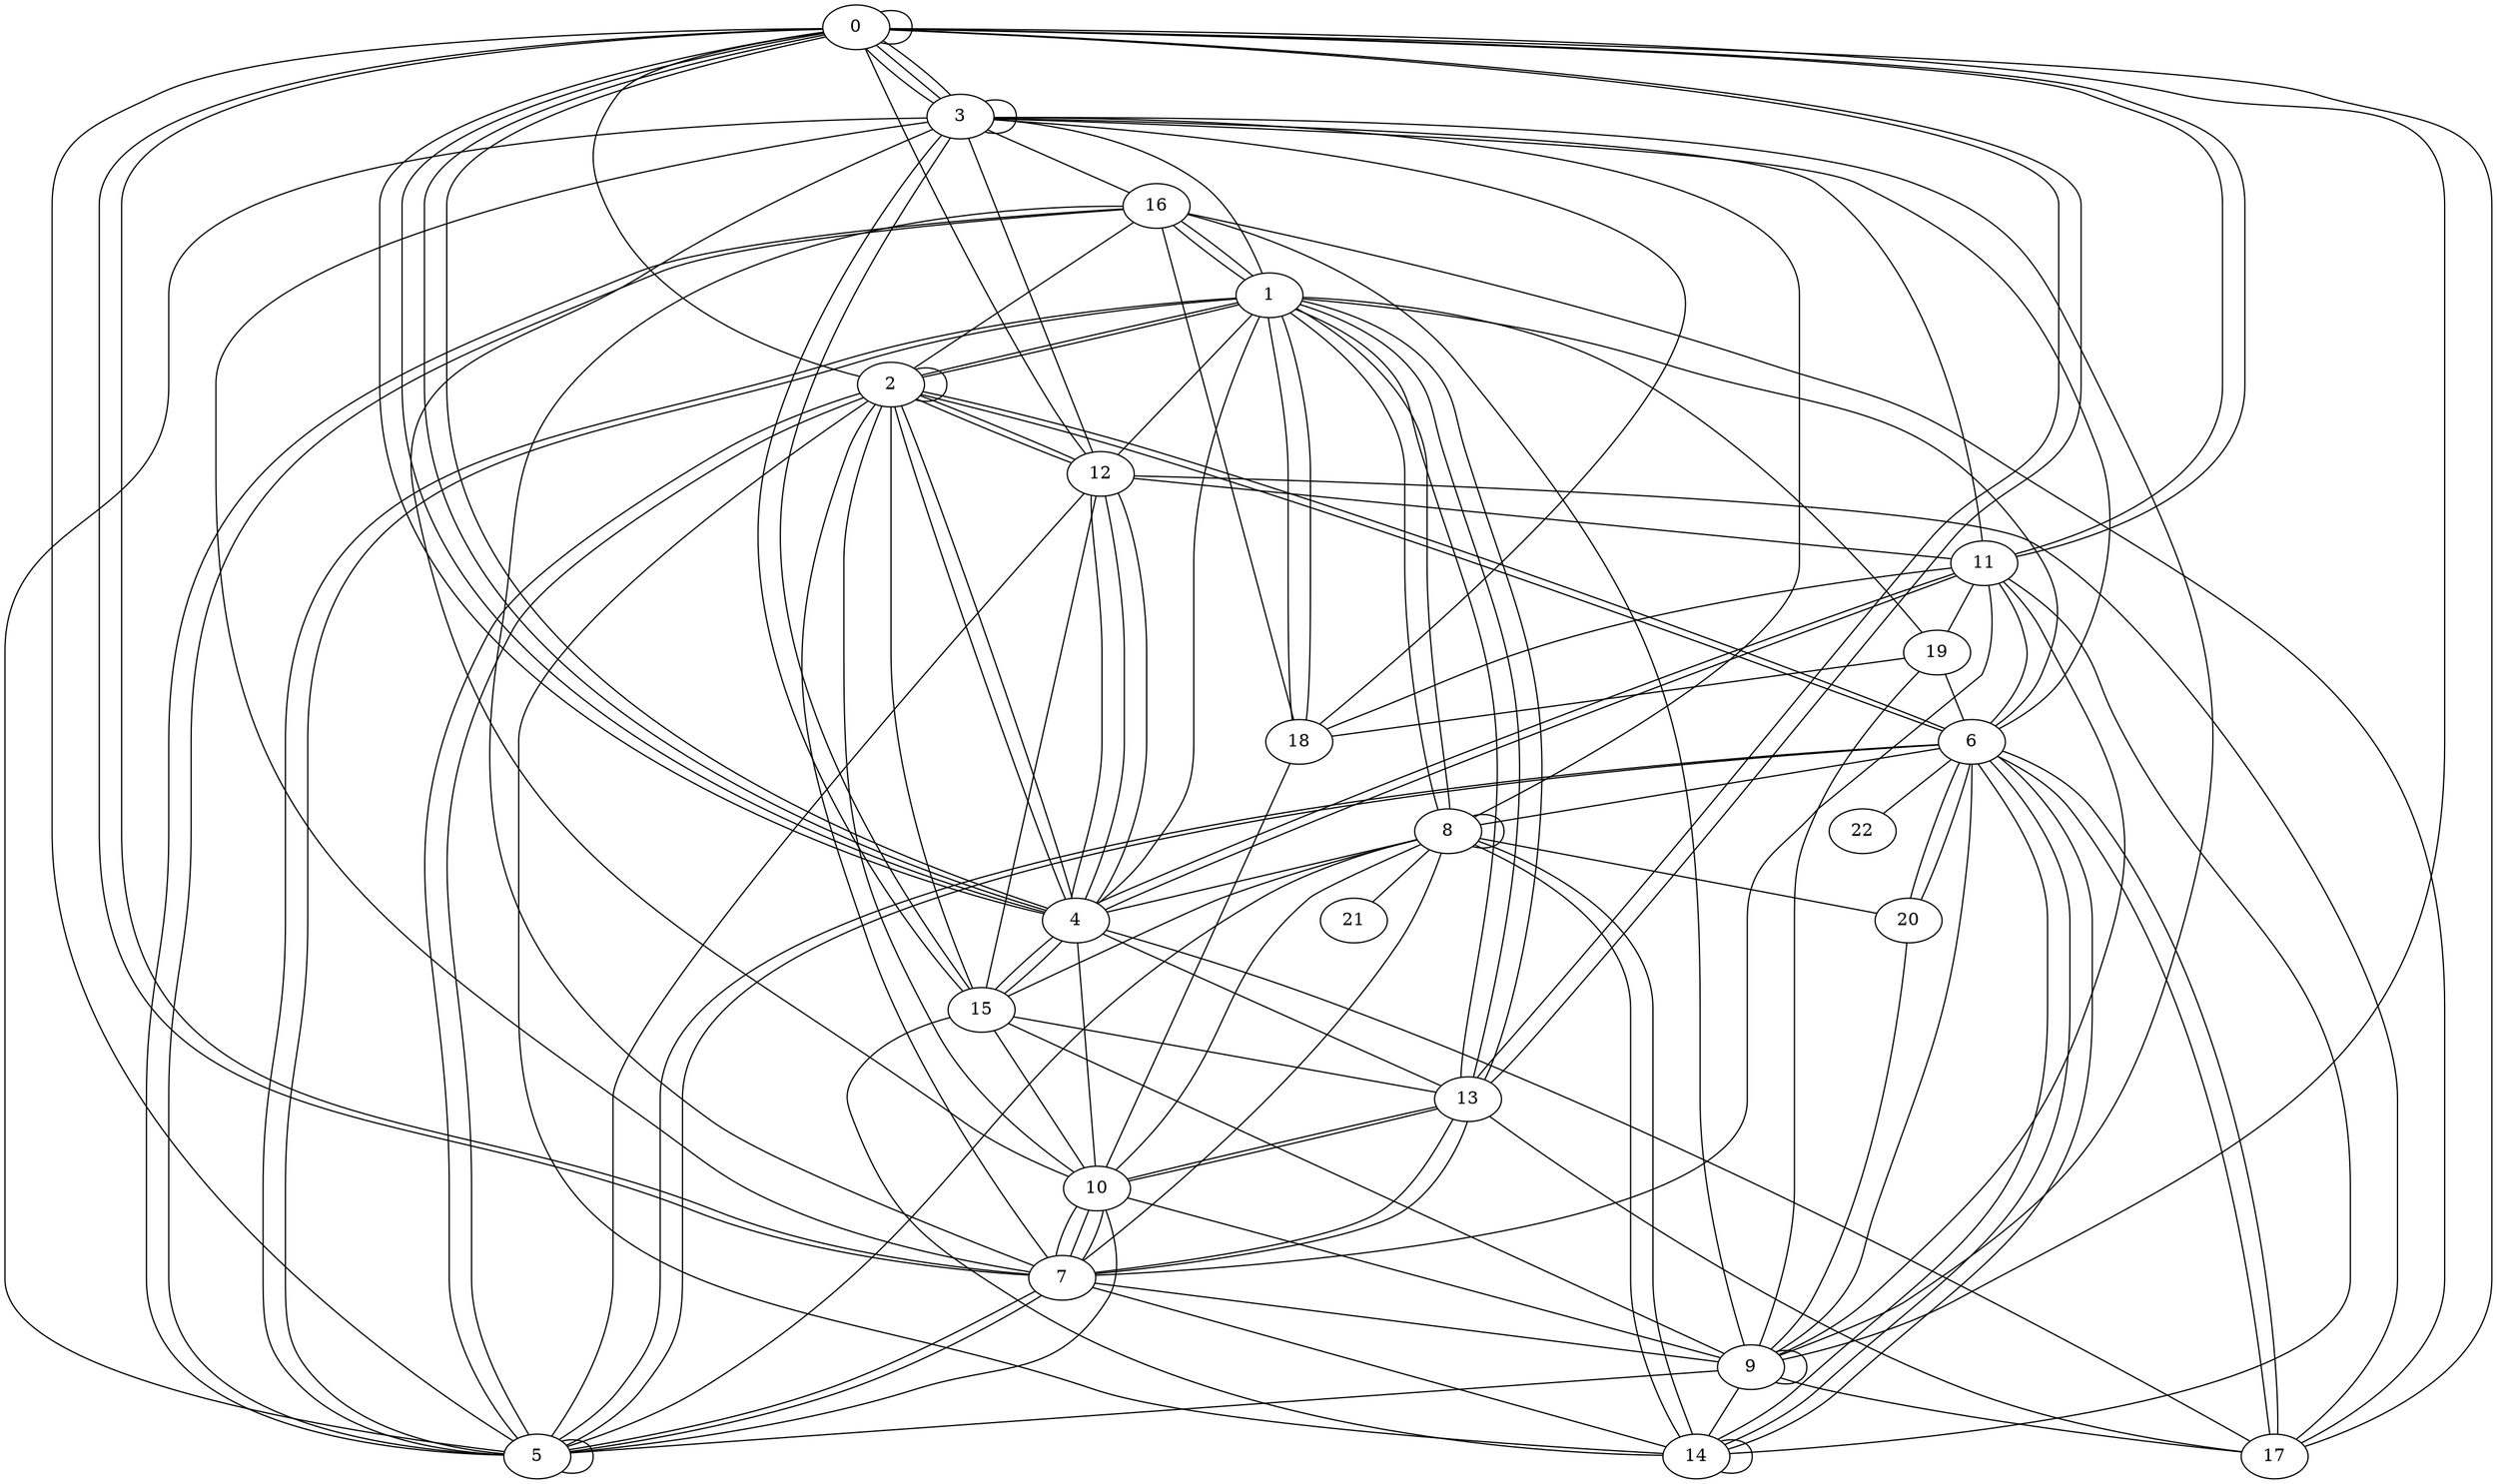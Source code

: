 graph G {
0;
1;
2;
3;
4;
5;
6;
7;
8;
9;
10;
11;
12;
13;
14;
15;
16;
17;
18;
19;
20;
21;
22;
15--3 ;
10--13 ;
1--16 ;
1--2 ;
8--1 ;
1--4 ;
11--3 ;
4--13 ;
13--7 ;
6--14 ;
7--9 ;
11--18 ;
8--10 ;
9--14 ;
13--17 ;
10--7 ;
5--8 ;
11--0 ;
0--4 ;
2--4 ;
2--5 ;
7--8 ;
6--2 ;
16--5 ;
14--8 ;
2--2 ;
4--12 ;
2--0 ;
17--16 ;
18--10 ;
16--9 ;
3--15 ;
4--12 ;
3--3 ;
5--2 ;
2--12 ;
16--5 ;
14--14 ;
7--5 ;
17--4 ;
0--12 ;
10--7 ;
7--13 ;
1--3 ;
2--6 ;
1--13 ;
15--10 ;
6--17 ;
12--3 ;
6--17 ;
9--17 ;
3--8 ;
7--10 ;
11--9 ;
0--17 ;
20--9 ;
7--14 ;
17--12 ;
9--15 ;
8--8 ;
1--12 ;
15--2 ;
5--1 ;
2--4 ;
3--6 ;
10--5 ;
11--4 ;
4--0 ;
9--5 ;
11--19 ;
10--9 ;
8--4 ;
4--11 ;
4--15 ;
3--10 ;
9--19 ;
5--5 ;
6--9 ;
10--2 ;
18--1 ;
2--16 ;
1--6 ;
8--21 ;
20--6 ;
6--22 ;
5--6 ;
7--2 ;
12--5 ;
7--0 ;
6--8 ;
11--0 ;
12--11 ;
0--7 ;
16--1 ;
11--6 ;
1--5 ;
12--2 ;
3--0 ;
3--7 ;
1--18 ;
0--3 ;
4--15 ;
15--12 ;
15--8 ;
14--2 ;
11--7 ;
1--13 ;
3--16 ;
4--0 ;
16--18 ;
13--1 ;
18--3 ;
19--18 ;
15--13 ;
6--14 ;
1--8 ;
9--3 ;
9--0 ;
13--10 ;
16--7 ;
8--20 ;
4--0 ;
19--6 ;
14--8 ;
0--5 ;
11--14 ;
3--5 ;
12--4 ;
9--9 ;
0--3 ;
5--6 ;
13--0 ;
20--6 ;
0--0 ;
1--19 ;
2--1 ;
4--10 ;
15--14 ;
7--5 ;
6--14 ;
13--0 ;
}
